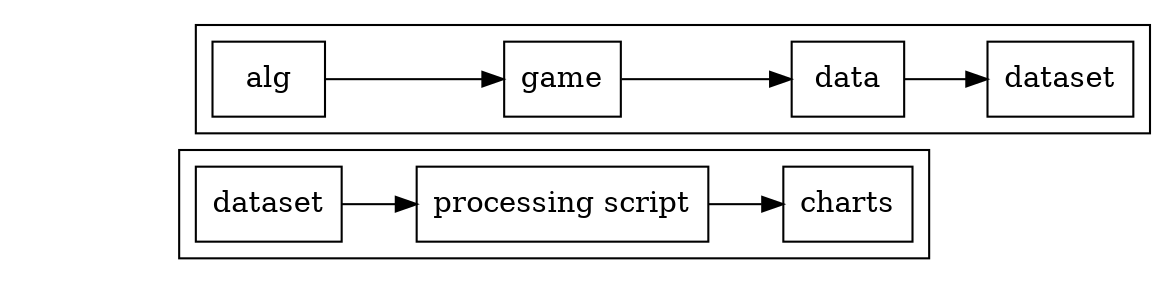 digraph {
  rankdir = "LR";
  
  subgraph cluster_1 {
    alg [shape = "box";];
    game [shape = "box";];
    data [shape = "box";];
    dataset [shape = "box";];
    
    alg -> game -> data -> dataset;
  }
  
  subgraph cluster_2 {
    dataset2 [shape = "box";label = "dataset";];
    p_script [shape = "box";label = "processing script";];
    g [shape = "box";label = "charts";];
    
    dataset2 -> p_script -> g;
  }
  inv [style = "invis";label = "";width = "";height = "";];
  
  inv -> alg [style = "invis";];
  inv -> dataset2 [style = invis;];
}
